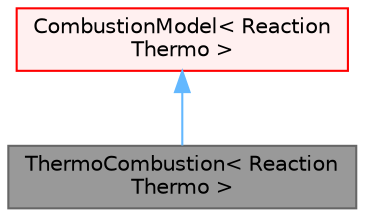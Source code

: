 digraph "ThermoCombustion&lt; ReactionThermo &gt;"
{
 // LATEX_PDF_SIZE
  bgcolor="transparent";
  edge [fontname=Helvetica,fontsize=10,labelfontname=Helvetica,labelfontsize=10];
  node [fontname=Helvetica,fontsize=10,shape=box,height=0.2,width=0.4];
  Node1 [id="Node000001",label="ThermoCombustion\< Reaction\lThermo \>",height=0.2,width=0.4,color="gray40", fillcolor="grey60", style="filled", fontcolor="black",tooltip="Thermo model wrapper for combustion models."];
  Node2 -> Node1 [id="edge1_Node000001_Node000002",dir="back",color="steelblue1",style="solid",tooltip=" "];
  Node2 [id="Node000002",label="CombustionModel\< Reaction\lThermo \>",height=0.2,width=0.4,color="red", fillcolor="#FFF0F0", style="filled",URL="$classFoam_1_1CombustionModel.html",tooltip="Combustion models for templated thermodynamics."];
}
